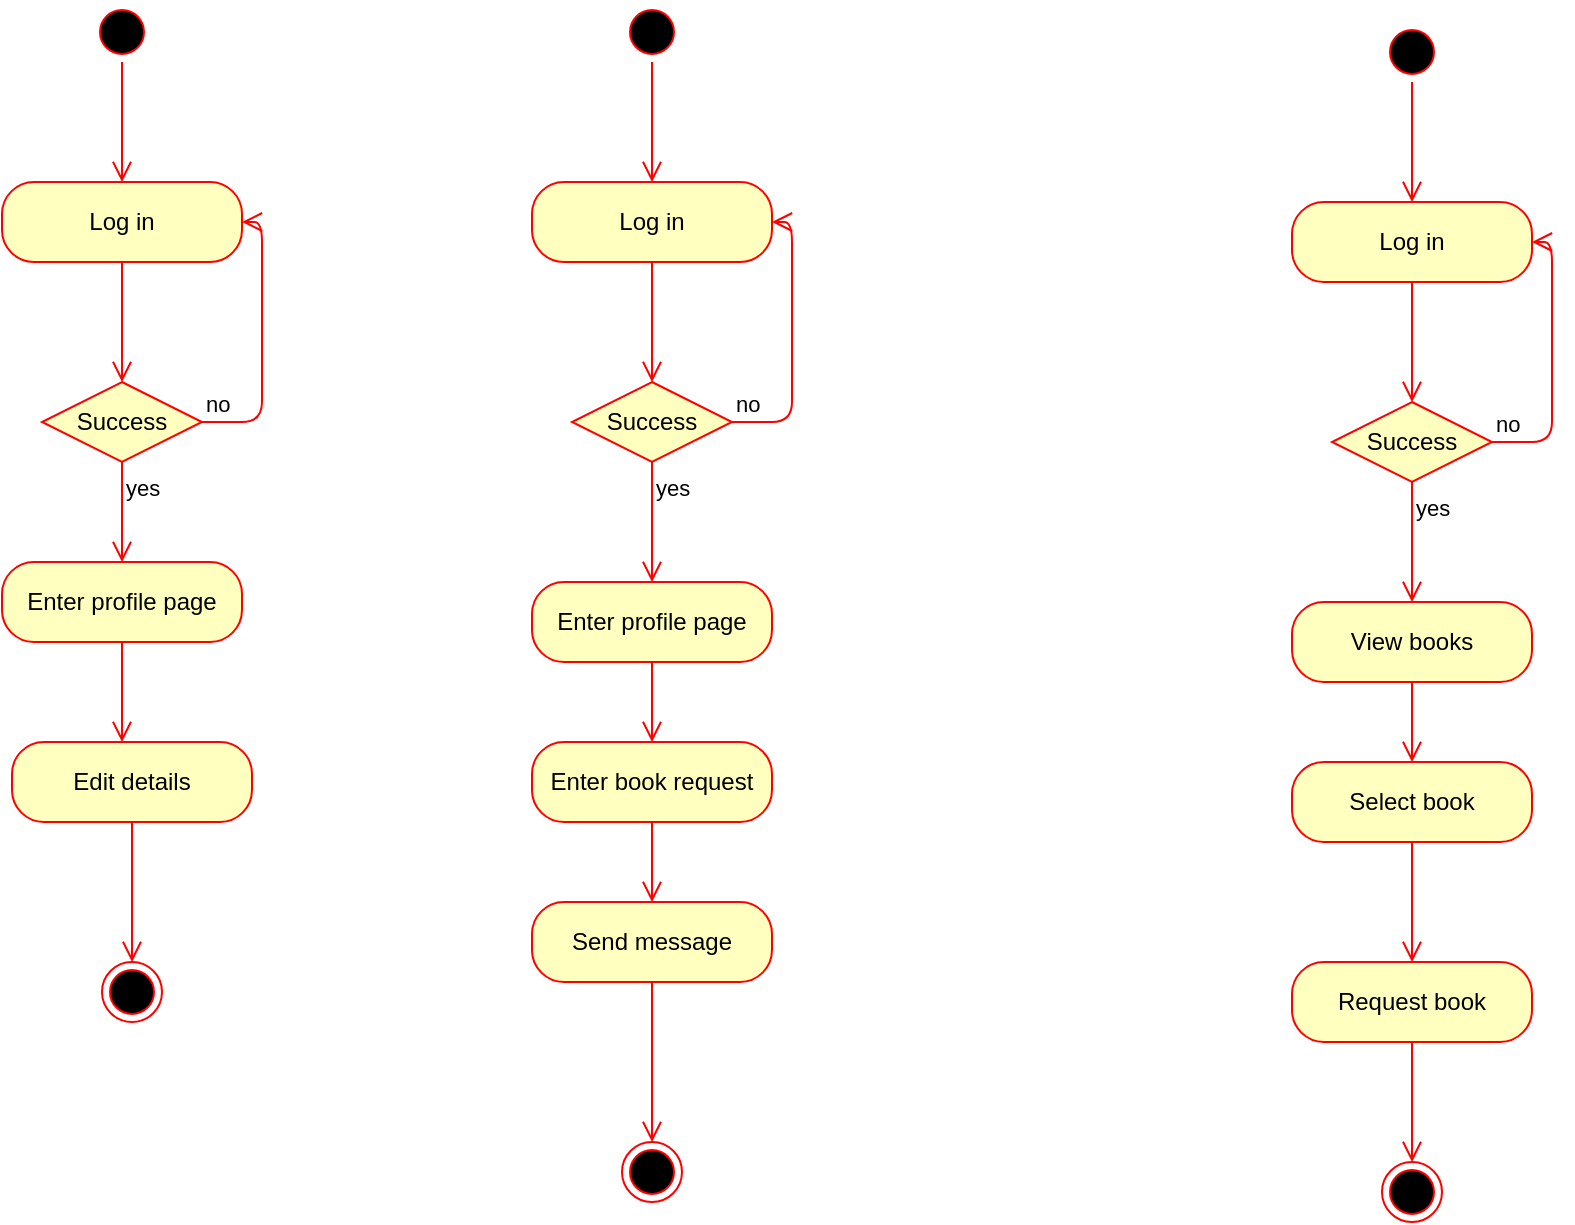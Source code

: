 <mxfile version="14.5.1" type="device"><diagram name="Page-1" id="58cdce13-f638-feb5-8d6f-7d28b1aa9fa0"><mxGraphModel dx="1086" dy="816" grid="1" gridSize="10" guides="1" tooltips="1" connect="1" arrows="1" fold="1" page="1" pageScale="1" pageWidth="1100" pageHeight="850" background="#ffffff" math="0" shadow="0"><root><mxCell id="0"/><mxCell id="1" parent="0"/><mxCell id="3HCNOzpyBa0pLfxVZ7Wz-1" value="" style="ellipse;html=1;shape=startState;fillColor=#000000;strokeColor=#ff0000;" parent="1" vertex="1"><mxGeometry x="140" y="80" width="30" height="30" as="geometry"/></mxCell><mxCell id="3HCNOzpyBa0pLfxVZ7Wz-2" value="" style="edgeStyle=orthogonalEdgeStyle;html=1;verticalAlign=bottom;endArrow=open;endSize=8;strokeColor=#ff0000;" parent="1" source="3HCNOzpyBa0pLfxVZ7Wz-1" edge="1"><mxGeometry relative="1" as="geometry"><mxPoint x="155" y="170" as="targetPoint"/></mxGeometry></mxCell><mxCell id="3HCNOzpyBa0pLfxVZ7Wz-4" value="Log in" style="rounded=1;whiteSpace=wrap;html=1;arcSize=40;fontColor=#000000;fillColor=#ffffc0;strokeColor=#ff0000;" parent="1" vertex="1"><mxGeometry x="95" y="170" width="120" height="40" as="geometry"/></mxCell><mxCell id="3HCNOzpyBa0pLfxVZ7Wz-5" value="" style="edgeStyle=orthogonalEdgeStyle;html=1;verticalAlign=bottom;endArrow=open;endSize=8;strokeColor=#ff0000;" parent="1" source="3HCNOzpyBa0pLfxVZ7Wz-4" edge="1"><mxGeometry relative="1" as="geometry"><mxPoint x="155" y="270" as="targetPoint"/></mxGeometry></mxCell><mxCell id="3HCNOzpyBa0pLfxVZ7Wz-6" value="Success" style="rhombus;whiteSpace=wrap;html=1;fillColor=#ffffc0;strokeColor=#ff0000;" parent="1" vertex="1"><mxGeometry x="115" y="270" width="80" height="40" as="geometry"/></mxCell><mxCell id="3HCNOzpyBa0pLfxVZ7Wz-7" value="no" style="edgeStyle=orthogonalEdgeStyle;html=1;align=left;verticalAlign=bottom;endArrow=open;endSize=8;strokeColor=#ff0000;entryX=1;entryY=0.5;entryDx=0;entryDy=0;" parent="1" source="3HCNOzpyBa0pLfxVZ7Wz-6" target="3HCNOzpyBa0pLfxVZ7Wz-4" edge="1"><mxGeometry x="-1" relative="1" as="geometry"><mxPoint x="290" y="290" as="targetPoint"/><Array as="points"><mxPoint x="225" y="290"/><mxPoint x="225" y="190"/></Array></mxGeometry></mxCell><mxCell id="3HCNOzpyBa0pLfxVZ7Wz-8" value="yes" style="edgeStyle=orthogonalEdgeStyle;html=1;align=left;verticalAlign=top;endArrow=open;endSize=8;strokeColor=#ff0000;" parent="1" source="3HCNOzpyBa0pLfxVZ7Wz-6" edge="1"><mxGeometry x="-1" relative="1" as="geometry"><mxPoint x="155" y="360" as="targetPoint"/><Array as="points"><mxPoint x="155" y="340"/><mxPoint x="155" y="340"/></Array></mxGeometry></mxCell><mxCell id="3HCNOzpyBa0pLfxVZ7Wz-18" value="Log in" style="rounded=1;whiteSpace=wrap;html=1;arcSize=40;fontColor=#000000;fillColor=#ffffc0;strokeColor=#ff0000;" parent="1" vertex="1"><mxGeometry x="360" y="170" width="120" height="40" as="geometry"/></mxCell><mxCell id="3HCNOzpyBa0pLfxVZ7Wz-19" value="" style="edgeStyle=orthogonalEdgeStyle;html=1;verticalAlign=bottom;endArrow=open;endSize=8;strokeColor=#ff0000;" parent="1" source="3HCNOzpyBa0pLfxVZ7Wz-18" edge="1"><mxGeometry relative="1" as="geometry"><mxPoint x="420" y="270" as="targetPoint"/></mxGeometry></mxCell><mxCell id="3HCNOzpyBa0pLfxVZ7Wz-20" value="Success" style="rhombus;whiteSpace=wrap;html=1;fillColor=#ffffc0;strokeColor=#ff0000;" parent="1" vertex="1"><mxGeometry x="380" y="270" width="80" height="40" as="geometry"/></mxCell><mxCell id="3HCNOzpyBa0pLfxVZ7Wz-21" value="no" style="edgeStyle=orthogonalEdgeStyle;html=1;align=left;verticalAlign=bottom;endArrow=open;endSize=8;strokeColor=#ff0000;entryX=1;entryY=0.5;entryDx=0;entryDy=0;" parent="1" source="3HCNOzpyBa0pLfxVZ7Wz-20" target="3HCNOzpyBa0pLfxVZ7Wz-18" edge="1"><mxGeometry x="-1" relative="1" as="geometry"><mxPoint x="555" y="290" as="targetPoint"/><Array as="points"><mxPoint x="490" y="290"/><mxPoint x="490" y="190"/></Array></mxGeometry></mxCell><mxCell id="3HCNOzpyBa0pLfxVZ7Wz-22" value="yes" style="edgeStyle=orthogonalEdgeStyle;html=1;align=left;verticalAlign=top;endArrow=open;endSize=8;strokeColor=#ff0000;" parent="1" source="3HCNOzpyBa0pLfxVZ7Wz-20" edge="1"><mxGeometry x="-1" relative="1" as="geometry"><mxPoint x="420" y="370" as="targetPoint"/><Array as="points"><mxPoint x="420" y="340"/><mxPoint x="420" y="340"/></Array></mxGeometry></mxCell><mxCell id="3HCNOzpyBa0pLfxVZ7Wz-23" value="Enter profile page" style="rounded=1;whiteSpace=wrap;html=1;arcSize=40;fontColor=#000000;fillColor=#ffffc0;strokeColor=#ff0000;" parent="1" vertex="1"><mxGeometry x="95" y="360" width="120" height="40" as="geometry"/></mxCell><mxCell id="3HCNOzpyBa0pLfxVZ7Wz-24" value="" style="edgeStyle=orthogonalEdgeStyle;html=1;verticalAlign=bottom;endArrow=open;endSize=8;strokeColor=#ff0000;" parent="1" source="3HCNOzpyBa0pLfxVZ7Wz-23" edge="1"><mxGeometry relative="1" as="geometry"><mxPoint x="155" y="450" as="targetPoint"/></mxGeometry></mxCell><mxCell id="3HCNOzpyBa0pLfxVZ7Wz-30" value="Enter book request" style="rounded=1;whiteSpace=wrap;html=1;arcSize=40;fontColor=#000000;fillColor=#ffffc0;strokeColor=#ff0000;" parent="1" vertex="1"><mxGeometry x="360" y="450" width="120" height="40" as="geometry"/></mxCell><mxCell id="3HCNOzpyBa0pLfxVZ7Wz-31" value="" style="edgeStyle=orthogonalEdgeStyle;html=1;verticalAlign=bottom;endArrow=open;endSize=8;strokeColor=#ff0000;entryX=0.5;entryY=0;entryDx=0;entryDy=0;" parent="1" source="3HCNOzpyBa0pLfxVZ7Wz-30" target="3HCNOzpyBa0pLfxVZ7Wz-32" edge="1"><mxGeometry relative="1" as="geometry"><mxPoint x="420" y="550" as="targetPoint"/><Array as="points"/></mxGeometry></mxCell><mxCell id="3HCNOzpyBa0pLfxVZ7Wz-32" value="Send message" style="rounded=1;whiteSpace=wrap;html=1;arcSize=40;fontColor=#000000;fillColor=#ffffc0;strokeColor=#ff0000;" parent="1" vertex="1"><mxGeometry x="360" y="530" width="120" height="40" as="geometry"/></mxCell><mxCell id="3HCNOzpyBa0pLfxVZ7Wz-35" value="Enter profile page" style="rounded=1;whiteSpace=wrap;html=1;arcSize=40;fontColor=#000000;fillColor=#ffffc0;strokeColor=#ff0000;" parent="1" vertex="1"><mxGeometry x="360" y="370" width="120" height="40" as="geometry"/></mxCell><mxCell id="3HCNOzpyBa0pLfxVZ7Wz-36" value="" style="edgeStyle=orthogonalEdgeStyle;html=1;verticalAlign=bottom;endArrow=open;endSize=8;strokeColor=#ff0000;" parent="1" source="3HCNOzpyBa0pLfxVZ7Wz-35" edge="1"><mxGeometry relative="1" as="geometry"><mxPoint x="420" y="450" as="targetPoint"/></mxGeometry></mxCell><mxCell id="3HCNOzpyBa0pLfxVZ7Wz-42" value="" style="ellipse;html=1;shape=startState;fillColor=#000000;strokeColor=#ff0000;" parent="1" vertex="1"><mxGeometry x="405" y="80" width="30" height="30" as="geometry"/></mxCell><mxCell id="3HCNOzpyBa0pLfxVZ7Wz-43" value="" style="edgeStyle=orthogonalEdgeStyle;html=1;verticalAlign=bottom;endArrow=open;endSize=8;strokeColor=#ff0000;" parent="1" source="3HCNOzpyBa0pLfxVZ7Wz-42" edge="1"><mxGeometry relative="1" as="geometry"><mxPoint x="420" y="170" as="targetPoint"/></mxGeometry></mxCell><mxCell id="AbjU0PJLDP3Ua6_oZLJe-3" value="Edit details" style="rounded=1;whiteSpace=wrap;html=1;arcSize=40;fontColor=#000000;fillColor=#ffffc0;strokeColor=#ff0000;" parent="1" vertex="1"><mxGeometry x="100" y="450" width="120" height="40" as="geometry"/></mxCell><mxCell id="AbjU0PJLDP3Ua6_oZLJe-9" value="Log in" style="rounded=1;whiteSpace=wrap;html=1;arcSize=40;fontColor=#000000;fillColor=#ffffc0;strokeColor=#ff0000;" parent="1" vertex="1"><mxGeometry x="740" y="180" width="120" height="40" as="geometry"/></mxCell><mxCell id="AbjU0PJLDP3Ua6_oZLJe-10" value="" style="edgeStyle=orthogonalEdgeStyle;html=1;verticalAlign=bottom;endArrow=open;endSize=8;strokeColor=#ff0000;" parent="1" source="AbjU0PJLDP3Ua6_oZLJe-9" edge="1"><mxGeometry relative="1" as="geometry"><mxPoint x="800" y="280" as="targetPoint"/></mxGeometry></mxCell><mxCell id="AbjU0PJLDP3Ua6_oZLJe-11" value="Success" style="rhombus;whiteSpace=wrap;html=1;fillColor=#ffffc0;strokeColor=#ff0000;" parent="1" vertex="1"><mxGeometry x="760" y="280" width="80" height="40" as="geometry"/></mxCell><mxCell id="AbjU0PJLDP3Ua6_oZLJe-12" value="no" style="edgeStyle=orthogonalEdgeStyle;html=1;align=left;verticalAlign=bottom;endArrow=open;endSize=8;strokeColor=#ff0000;entryX=1;entryY=0.5;entryDx=0;entryDy=0;" parent="1" source="AbjU0PJLDP3Ua6_oZLJe-11" target="AbjU0PJLDP3Ua6_oZLJe-9" edge="1"><mxGeometry x="-1" relative="1" as="geometry"><mxPoint x="935" y="300" as="targetPoint"/><Array as="points"><mxPoint x="870" y="300"/><mxPoint x="870" y="200"/></Array></mxGeometry></mxCell><mxCell id="AbjU0PJLDP3Ua6_oZLJe-13" value="yes" style="edgeStyle=orthogonalEdgeStyle;html=1;align=left;verticalAlign=top;endArrow=open;endSize=8;strokeColor=#ff0000;" parent="1" source="AbjU0PJLDP3Ua6_oZLJe-11" edge="1" target="AbjU0PJLDP3Ua6_oZLJe-20"><mxGeometry x="-1" relative="1" as="geometry"><mxPoint x="800" y="380" as="targetPoint"/><Array as="points"/></mxGeometry></mxCell><mxCell id="AbjU0PJLDP3Ua6_oZLJe-20" value="View books" style="rounded=1;whiteSpace=wrap;html=1;arcSize=40;fontColor=#000000;fillColor=#ffffc0;strokeColor=#ff0000;" parent="1" vertex="1"><mxGeometry x="740" y="380" width="120" height="40" as="geometry"/></mxCell><mxCell id="AbjU0PJLDP3Ua6_oZLJe-21" value="" style="edgeStyle=orthogonalEdgeStyle;html=1;verticalAlign=bottom;endArrow=open;endSize=8;strokeColor=#ff0000;" parent="1" source="AbjU0PJLDP3Ua6_oZLJe-20" edge="1"><mxGeometry relative="1" as="geometry"><mxPoint x="800" y="460" as="targetPoint"/></mxGeometry></mxCell><mxCell id="AbjU0PJLDP3Ua6_oZLJe-22" value="" style="ellipse;html=1;shape=startState;fillColor=#000000;strokeColor=#ff0000;" parent="1" vertex="1"><mxGeometry x="785" y="90" width="30" height="30" as="geometry"/></mxCell><mxCell id="AbjU0PJLDP3Ua6_oZLJe-23" value="" style="edgeStyle=orthogonalEdgeStyle;html=1;verticalAlign=bottom;endArrow=open;endSize=8;strokeColor=#ff0000;" parent="1" source="AbjU0PJLDP3Ua6_oZLJe-22" edge="1"><mxGeometry relative="1" as="geometry"><mxPoint x="800" y="180" as="targetPoint"/></mxGeometry></mxCell><mxCell id="AbjU0PJLDP3Ua6_oZLJe-25" value="Select book" style="rounded=1;whiteSpace=wrap;html=1;arcSize=40;fontColor=#000000;fillColor=#ffffc0;strokeColor=#ff0000;" parent="1" vertex="1"><mxGeometry x="740" y="460" width="120" height="40" as="geometry"/></mxCell><mxCell id="AbjU0PJLDP3Ua6_oZLJe-26" value="" style="edgeStyle=orthogonalEdgeStyle;html=1;verticalAlign=bottom;endArrow=open;endSize=8;strokeColor=#ff0000;" parent="1" source="AbjU0PJLDP3Ua6_oZLJe-25" edge="1"><mxGeometry relative="1" as="geometry"><mxPoint x="800" y="560" as="targetPoint"/></mxGeometry></mxCell><mxCell id="AbjU0PJLDP3Ua6_oZLJe-27" value="Request book" style="rounded=1;whiteSpace=wrap;html=1;arcSize=40;fontColor=#000000;fillColor=#ffffc0;strokeColor=#ff0000;" parent="1" vertex="1"><mxGeometry x="740" y="560" width="120" height="40" as="geometry"/></mxCell><mxCell id="AbjU0PJLDP3Ua6_oZLJe-28" value="" style="edgeStyle=orthogonalEdgeStyle;html=1;verticalAlign=bottom;endArrow=open;endSize=8;strokeColor=#ff0000;" parent="1" source="AbjU0PJLDP3Ua6_oZLJe-27" edge="1"><mxGeometry relative="1" as="geometry"><mxPoint x="800" y="660" as="targetPoint"/></mxGeometry></mxCell><mxCell id="AbjU0PJLDP3Ua6_oZLJe-29" value="" style="ellipse;html=1;shape=endState;fillColor=#000000;strokeColor=#ff0000;" parent="1" vertex="1"><mxGeometry x="785" y="660" width="30" height="30" as="geometry"/></mxCell><mxCell id="Q0sNERkl_wIF_EV3fAIT-1" value="" style="edgeStyle=orthogonalEdgeStyle;html=1;verticalAlign=bottom;endArrow=open;endSize=8;strokeColor=#ff0000;exitX=0.5;exitY=1;exitDx=0;exitDy=0;" edge="1" parent="1" source="3HCNOzpyBa0pLfxVZ7Wz-32"><mxGeometry relative="1" as="geometry"><mxPoint x="420" y="650" as="targetPoint"/><mxPoint x="420" y="590" as="sourcePoint"/></mxGeometry></mxCell><mxCell id="Q0sNERkl_wIF_EV3fAIT-2" value="" style="ellipse;html=1;shape=endState;fillColor=#000000;strokeColor=#ff0000;" vertex="1" parent="1"><mxGeometry x="405" y="650" width="30" height="30" as="geometry"/></mxCell><mxCell id="Q0sNERkl_wIF_EV3fAIT-5" value="" style="ellipse;html=1;shape=endState;fillColor=#000000;strokeColor=#ff0000;" vertex="1" parent="1"><mxGeometry x="145" y="560" width="30" height="30" as="geometry"/></mxCell><mxCell id="Q0sNERkl_wIF_EV3fAIT-6" value="" style="edgeStyle=orthogonalEdgeStyle;html=1;verticalAlign=bottom;endArrow=open;endSize=8;strokeColor=#ff0000;exitX=0.5;exitY=1;exitDx=0;exitDy=0;entryX=0.5;entryY=0;entryDx=0;entryDy=0;" edge="1" parent="1" source="AbjU0PJLDP3Ua6_oZLJe-3" target="Q0sNERkl_wIF_EV3fAIT-5"><mxGeometry relative="1" as="geometry"><mxPoint x="155" y="560" as="targetPoint"/><mxPoint x="180" y="510" as="sourcePoint"/></mxGeometry></mxCell></root></mxGraphModel></diagram></mxfile>